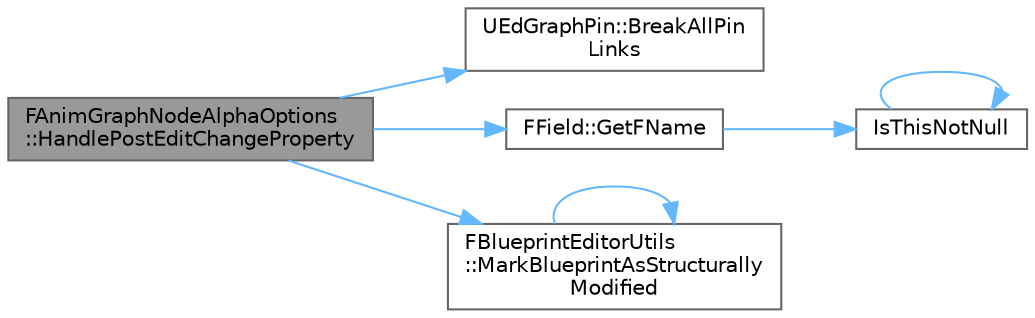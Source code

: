 digraph "FAnimGraphNodeAlphaOptions::HandlePostEditChangeProperty"
{
 // INTERACTIVE_SVG=YES
 // LATEX_PDF_SIZE
  bgcolor="transparent";
  edge [fontname=Helvetica,fontsize=10,labelfontname=Helvetica,labelfontsize=10];
  node [fontname=Helvetica,fontsize=10,shape=box,height=0.2,width=0.4];
  rankdir="LR";
  Node1 [id="Node000001",label="FAnimGraphNodeAlphaOptions\l::HandlePostEditChangeProperty",height=0.2,width=0.4,color="gray40", fillcolor="grey60", style="filled", fontcolor="black",tooltip=" "];
  Node1 -> Node2 [id="edge1_Node000001_Node000002",color="steelblue1",style="solid",tooltip=" "];
  Node2 [id="Node000002",label="UEdGraphPin::BreakAllPin\lLinks",height=0.2,width=0.4,color="grey40", fillcolor="white", style="filled",URL="$de/d87/classUEdGraphPin.html#a9fa0ba8b5c7511358f069bb2aef886d4",tooltip="Break all links from this pin."];
  Node1 -> Node3 [id="edge2_Node000001_Node000003",color="steelblue1",style="solid",tooltip=" "];
  Node3 [id="Node000003",label="FField::GetFName",height=0.2,width=0.4,color="grey40", fillcolor="white", style="filled",URL="$d5/d7d/classFField.html#aac57c06bede8c52e6b9c3984d5049d75",tooltip=" "];
  Node3 -> Node4 [id="edge3_Node000003_Node000004",color="steelblue1",style="solid",tooltip=" "];
  Node4 [id="Node000004",label="IsThisNotNull",height=0.2,width=0.4,color="grey40", fillcolor="white", style="filled",URL="$d5/d8c/CoreGlobals_8h.html#a13cc197b158ea1247b843d1959c4d265",tooltip=" "];
  Node4 -> Node4 [id="edge4_Node000004_Node000004",color="steelblue1",style="solid",tooltip=" "];
  Node1 -> Node5 [id="edge5_Node000001_Node000005",color="steelblue1",style="solid",tooltip=" "];
  Node5 [id="Node000005",label="FBlueprintEditorUtils\l::MarkBlueprintAsStructurally\lModified",height=0.2,width=0.4,color="grey40", fillcolor="white", style="filled",URL="$d1/db4/classFBlueprintEditorUtils.html#ad2a7a6c228d825023abc6246ad15b408",tooltip="Blueprint has structurally changed (added/removed functions, graphs, etc...)."];
  Node5 -> Node5 [id="edge6_Node000005_Node000005",color="steelblue1",style="solid",tooltip=" "];
}
